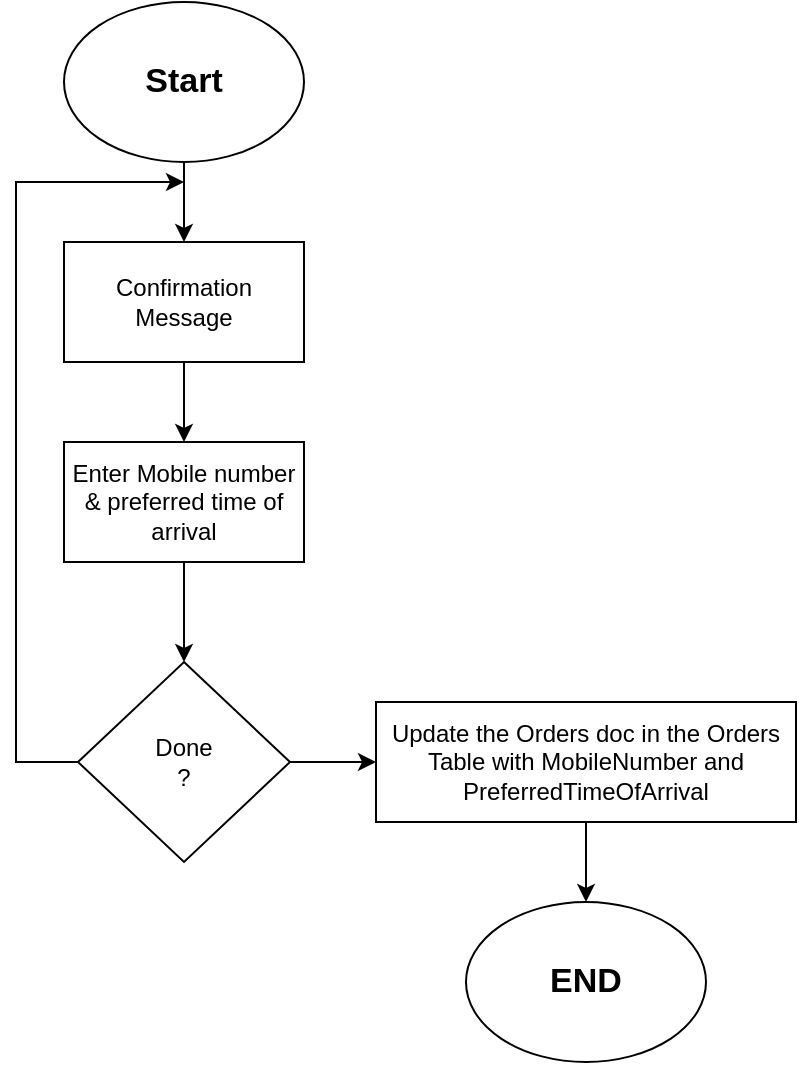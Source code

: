 <mxfile version="13.6.2" type="device"><diagram id="C5RBs43oDa-KdzZeNtuy" name="Page-1"><mxGraphModel dx="1024" dy="592" grid="1" gridSize="10" guides="1" tooltips="1" connect="1" arrows="1" fold="1" page="1" pageScale="1" pageWidth="827" pageHeight="1169" math="0" shadow="0"><root><mxCell id="WIyWlLk6GJQsqaUBKTNV-0"/><mxCell id="WIyWlLk6GJQsqaUBKTNV-1" parent="WIyWlLk6GJQsqaUBKTNV-0"/><mxCell id="Ba0Yw7JorpD_1v_Oglms-3" value="" style="edgeStyle=orthogonalEdgeStyle;rounded=0;orthogonalLoop=1;jettySize=auto;html=1;" edge="1" parent="WIyWlLk6GJQsqaUBKTNV-1" source="Ba0Yw7JorpD_1v_Oglms-0" target="Ba0Yw7JorpD_1v_Oglms-1"><mxGeometry relative="1" as="geometry"/></mxCell><mxCell id="Ba0Yw7JorpD_1v_Oglms-0" value="&lt;b&gt;&lt;font style=&quot;font-size: 17px&quot;&gt;Start&lt;/font&gt;&lt;/b&gt;" style="ellipse;whiteSpace=wrap;html=1;" vertex="1" parent="WIyWlLk6GJQsqaUBKTNV-1"><mxGeometry x="354" y="30" width="120" height="80" as="geometry"/></mxCell><mxCell id="Ba0Yw7JorpD_1v_Oglms-4" value="" style="edgeStyle=orthogonalEdgeStyle;rounded=0;orthogonalLoop=1;jettySize=auto;html=1;" edge="1" parent="WIyWlLk6GJQsqaUBKTNV-1" source="Ba0Yw7JorpD_1v_Oglms-1" target="Ba0Yw7JorpD_1v_Oglms-2"><mxGeometry relative="1" as="geometry"/></mxCell><mxCell id="Ba0Yw7JorpD_1v_Oglms-1" value="Confirmation Message" style="rounded=0;whiteSpace=wrap;html=1;" vertex="1" parent="WIyWlLk6GJQsqaUBKTNV-1"><mxGeometry x="354" y="150" width="120" height="60" as="geometry"/></mxCell><mxCell id="Ba0Yw7JorpD_1v_Oglms-6" value="" style="edgeStyle=orthogonalEdgeStyle;rounded=0;orthogonalLoop=1;jettySize=auto;html=1;" edge="1" parent="WIyWlLk6GJQsqaUBKTNV-1" source="Ba0Yw7JorpD_1v_Oglms-2" target="Ba0Yw7JorpD_1v_Oglms-5"><mxGeometry relative="1" as="geometry"/></mxCell><mxCell id="Ba0Yw7JorpD_1v_Oglms-2" value="Enter Mobile number &amp;amp; preferred time of arrival" style="rounded=0;whiteSpace=wrap;html=1;" vertex="1" parent="WIyWlLk6GJQsqaUBKTNV-1"><mxGeometry x="354" y="250" width="120" height="60" as="geometry"/></mxCell><mxCell id="Ba0Yw7JorpD_1v_Oglms-8" value="" style="edgeStyle=orthogonalEdgeStyle;rounded=0;orthogonalLoop=1;jettySize=auto;html=1;" edge="1" parent="WIyWlLk6GJQsqaUBKTNV-1" source="Ba0Yw7JorpD_1v_Oglms-5" target="Ba0Yw7JorpD_1v_Oglms-7"><mxGeometry relative="1" as="geometry"/></mxCell><mxCell id="Ba0Yw7JorpD_1v_Oglms-11" style="edgeStyle=orthogonalEdgeStyle;rounded=0;orthogonalLoop=1;jettySize=auto;html=1;" edge="1" parent="WIyWlLk6GJQsqaUBKTNV-1" source="Ba0Yw7JorpD_1v_Oglms-5"><mxGeometry relative="1" as="geometry"><mxPoint x="414" y="120" as="targetPoint"/><Array as="points"><mxPoint x="330" y="410"/><mxPoint x="330" y="120"/></Array></mxGeometry></mxCell><mxCell id="Ba0Yw7JorpD_1v_Oglms-5" value="Done&lt;br&gt;?" style="rhombus;whiteSpace=wrap;html=1;" vertex="1" parent="WIyWlLk6GJQsqaUBKTNV-1"><mxGeometry x="361" y="360" width="106" height="100" as="geometry"/></mxCell><mxCell id="Ba0Yw7JorpD_1v_Oglms-10" value="" style="edgeStyle=orthogonalEdgeStyle;rounded=0;orthogonalLoop=1;jettySize=auto;html=1;" edge="1" parent="WIyWlLk6GJQsqaUBKTNV-1" source="Ba0Yw7JorpD_1v_Oglms-7" target="Ba0Yw7JorpD_1v_Oglms-9"><mxGeometry relative="1" as="geometry"/></mxCell><mxCell id="Ba0Yw7JorpD_1v_Oglms-7" value="Update the Orders doc in the Orders Table with MobileNumber and PreferredTimeOfArrival" style="rounded=0;whiteSpace=wrap;html=1;" vertex="1" parent="WIyWlLk6GJQsqaUBKTNV-1"><mxGeometry x="510" y="380" width="210" height="60" as="geometry"/></mxCell><mxCell id="Ba0Yw7JorpD_1v_Oglms-9" value="&lt;b&gt;&lt;font style=&quot;font-size: 17px&quot;&gt;END&lt;/font&gt;&lt;/b&gt;" style="ellipse;whiteSpace=wrap;html=1;" vertex="1" parent="WIyWlLk6GJQsqaUBKTNV-1"><mxGeometry x="555" y="480" width="120" height="80" as="geometry"/></mxCell></root></mxGraphModel></diagram></mxfile>